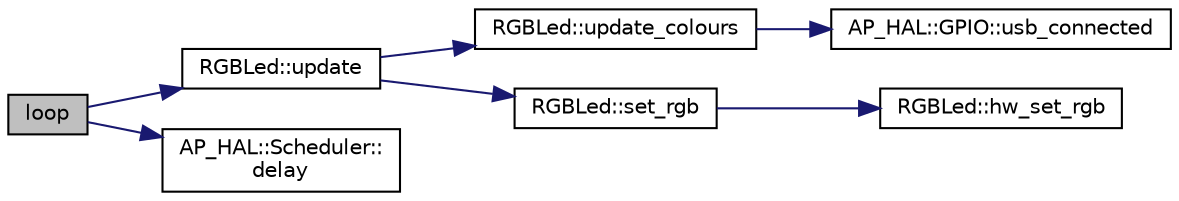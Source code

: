 digraph "loop"
{
 // INTERACTIVE_SVG=YES
  edge [fontname="Helvetica",fontsize="10",labelfontname="Helvetica",labelfontsize="10"];
  node [fontname="Helvetica",fontsize="10",shape=record];
  rankdir="LR";
  Node1 [label="loop",height=0.2,width=0.4,color="black", fillcolor="grey75", style="filled", fontcolor="black"];
  Node1 -> Node2 [color="midnightblue",fontsize="10",style="solid",fontname="Helvetica"];
  Node2 [label="RGBLed::update",height=0.2,width=0.4,color="black", fillcolor="white", style="filled",URL="$classRGBLed.html#ab945365164159e3bce17c7fe88e83afc"];
  Node2 -> Node3 [color="midnightblue",fontsize="10",style="solid",fontname="Helvetica"];
  Node3 [label="RGBLed::update_colours",height=0.2,width=0.4,color="black", fillcolor="white", style="filled",URL="$classRGBLed.html#af10a43a5611b3646d0414456e9addcae"];
  Node3 -> Node4 [color="midnightblue",fontsize="10",style="solid",fontname="Helvetica"];
  Node4 [label="AP_HAL::GPIO::usb_connected",height=0.2,width=0.4,color="black", fillcolor="white", style="filled",URL="$classAP__HAL_1_1GPIO.html#ab0ea67003249493b7efc0528410b9be6"];
  Node2 -> Node5 [color="midnightblue",fontsize="10",style="solid",fontname="Helvetica"];
  Node5 [label="RGBLed::set_rgb",height=0.2,width=0.4,color="black", fillcolor="white", style="filled",URL="$classRGBLed.html#ac226b0a197dc8535b9a12fa43ac3eb57"];
  Node5 -> Node6 [color="midnightblue",fontsize="10",style="solid",fontname="Helvetica"];
  Node6 [label="RGBLed::hw_set_rgb",height=0.2,width=0.4,color="black", fillcolor="white", style="filled",URL="$classRGBLed.html#af048bc2b0da82e9599945910aac07aa6"];
  Node1 -> Node7 [color="midnightblue",fontsize="10",style="solid",fontname="Helvetica"];
  Node7 [label="AP_HAL::Scheduler::\ldelay",height=0.2,width=0.4,color="black", fillcolor="white", style="filled",URL="$classAP__HAL_1_1Scheduler.html#ab3175e2e6223ccfe82f957e41cc12b26"];
}
